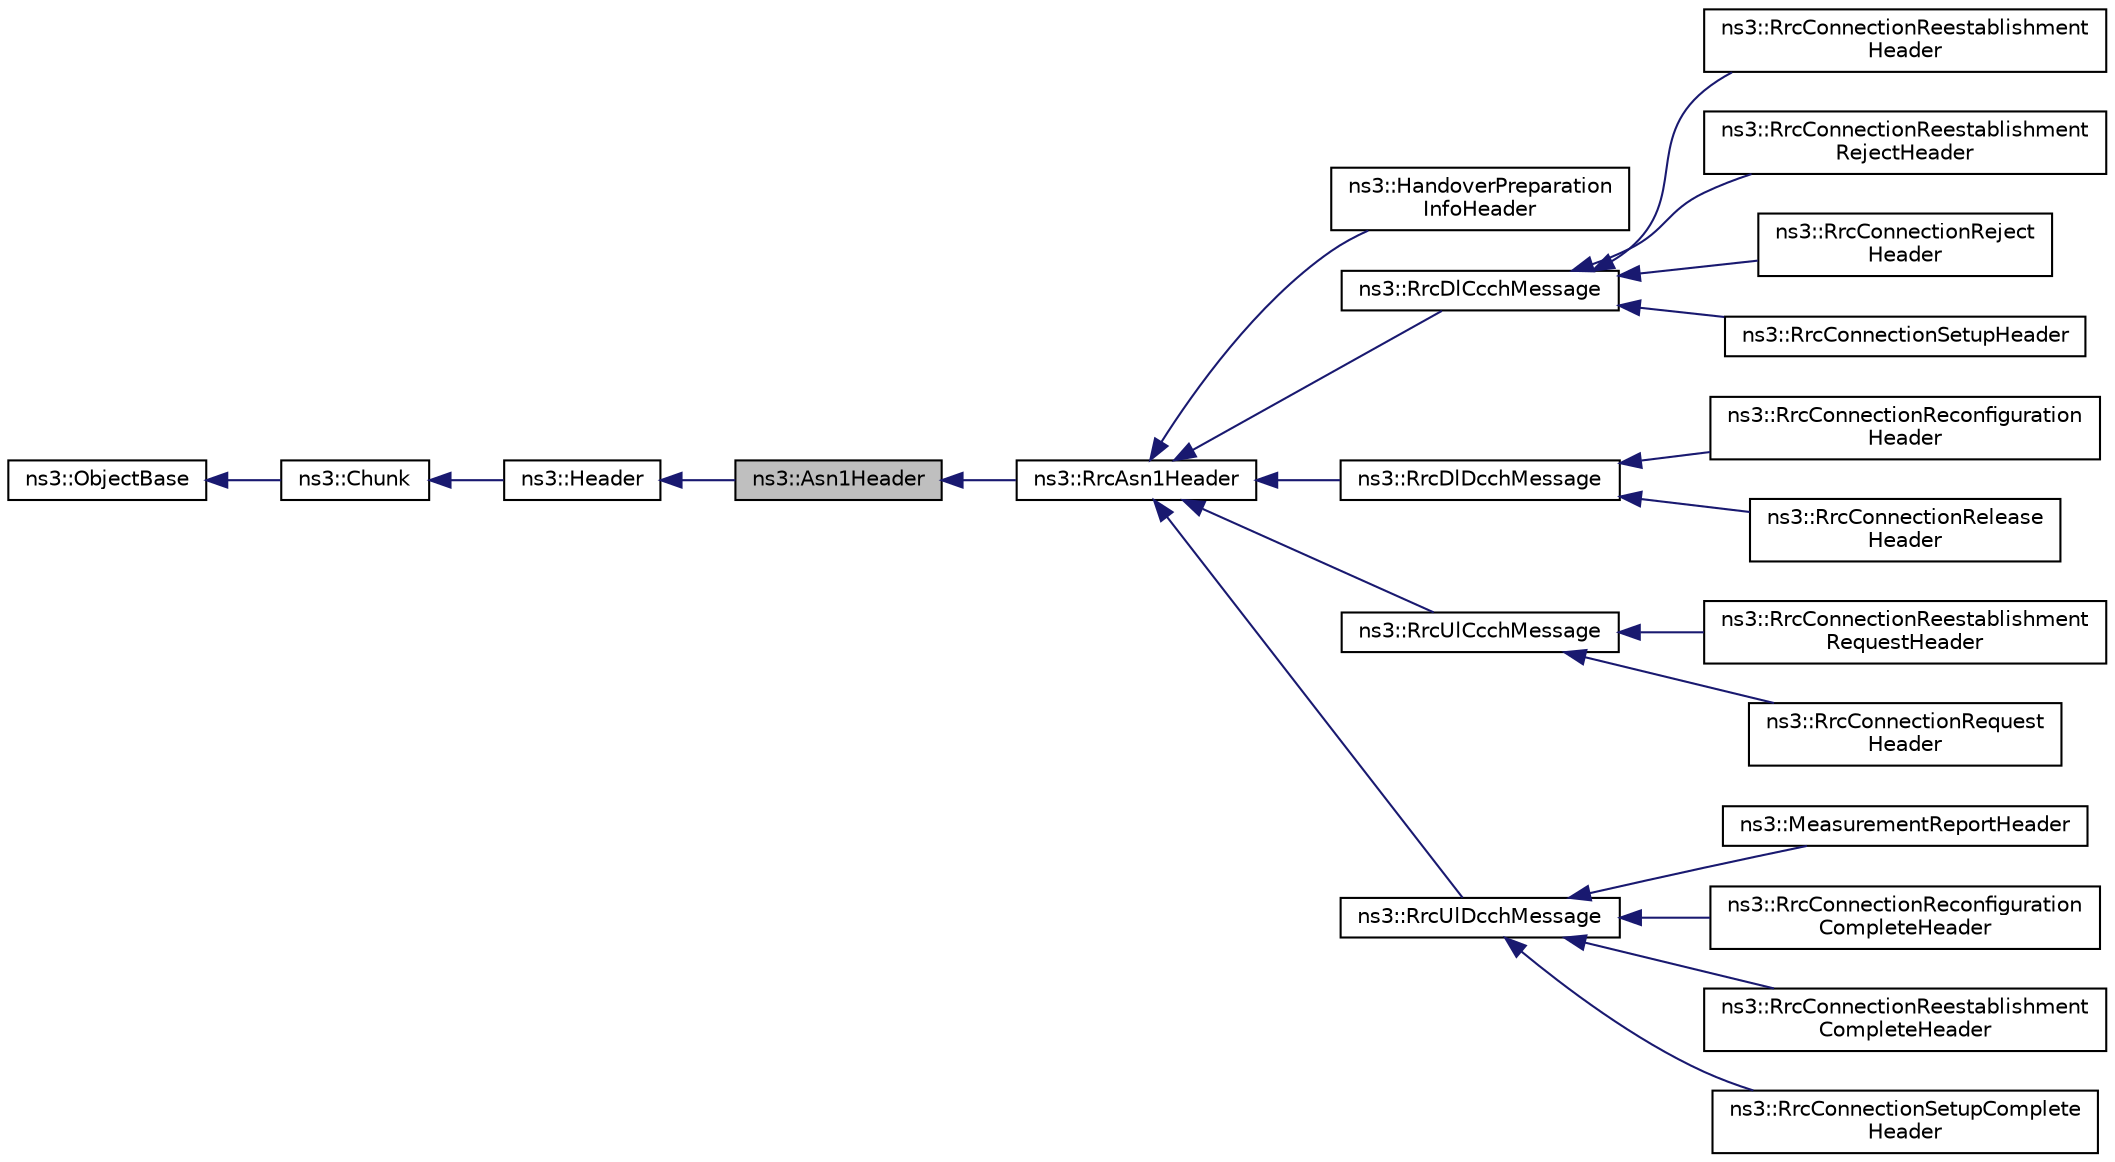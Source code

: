 digraph "ns3::Asn1Header"
{
 // LATEX_PDF_SIZE
  edge [fontname="Helvetica",fontsize="10",labelfontname="Helvetica",labelfontsize="10"];
  node [fontname="Helvetica",fontsize="10",shape=record];
  rankdir="LR";
  Node1 [label="ns3::Asn1Header",height=0.2,width=0.4,color="black", fillcolor="grey75", style="filled", fontcolor="black",tooltip="This class has the purpose to encode Information Elements according to ASN.1 syntax,..."];
  Node2 -> Node1 [dir="back",color="midnightblue",fontsize="10",style="solid",fontname="Helvetica"];
  Node2 [label="ns3::Header",height=0.2,width=0.4,color="black", fillcolor="white", style="filled",URL="$classns3_1_1_header.html",tooltip="Protocol header serialization and deserialization."];
  Node3 -> Node2 [dir="back",color="midnightblue",fontsize="10",style="solid",fontname="Helvetica"];
  Node3 [label="ns3::Chunk",height=0.2,width=0.4,color="black", fillcolor="white", style="filled",URL="$classns3_1_1_chunk.html",tooltip="abstract base class for ns3::Header and ns3::Trailer"];
  Node4 -> Node3 [dir="back",color="midnightblue",fontsize="10",style="solid",fontname="Helvetica"];
  Node4 [label="ns3::ObjectBase",height=0.2,width=0.4,color="black", fillcolor="white", style="filled",URL="$classns3_1_1_object_base.html",tooltip="Anchor the ns-3 type and attribute system."];
  Node1 -> Node5 [dir="back",color="midnightblue",fontsize="10",style="solid",fontname="Helvetica"];
  Node5 [label="ns3::RrcAsn1Header",height=0.2,width=0.4,color="black", fillcolor="white", style="filled",URL="$classns3_1_1_rrc_asn1_header.html",tooltip="This class extends Asn1Header functions, adding serialization/deserialization of some Information ele..."];
  Node5 -> Node6 [dir="back",color="midnightblue",fontsize="10",style="solid",fontname="Helvetica"];
  Node6 [label="ns3::HandoverPreparation\lInfoHeader",height=0.2,width=0.4,color="black", fillcolor="white", style="filled",URL="$classns3_1_1_handover_preparation_info_header.html",tooltip="This class manages the serialization/deserialization of HandoverPreparationInfo IE."];
  Node5 -> Node7 [dir="back",color="midnightblue",fontsize="10",style="solid",fontname="Helvetica"];
  Node7 [label="ns3::RrcDlCcchMessage",height=0.2,width=0.4,color="black", fillcolor="white", style="filled",URL="$classns3_1_1_rrc_dl_ccch_message.html",tooltip="This class only serves to discriminate which message type has been received in downlink (eNb to ue) f..."];
  Node7 -> Node8 [dir="back",color="midnightblue",fontsize="10",style="solid",fontname="Helvetica"];
  Node8 [label="ns3::RrcConnectionReestablishment\lHeader",height=0.2,width=0.4,color="black", fillcolor="white", style="filled",URL="$classns3_1_1_rrc_connection_reestablishment_header.html",tooltip="This class manages the serialization/deserialization of RrcConnectionReestablishment IE."];
  Node7 -> Node9 [dir="back",color="midnightblue",fontsize="10",style="solid",fontname="Helvetica"];
  Node9 [label="ns3::RrcConnectionReestablishment\lRejectHeader",height=0.2,width=0.4,color="black", fillcolor="white", style="filled",URL="$classns3_1_1_rrc_connection_reestablishment_reject_header.html",tooltip="This class manages the serialization/deserialization of RrcConnectionReestablishmentReject IE."];
  Node7 -> Node10 [dir="back",color="midnightblue",fontsize="10",style="solid",fontname="Helvetica"];
  Node10 [label="ns3::RrcConnectionReject\lHeader",height=0.2,width=0.4,color="black", fillcolor="white", style="filled",URL="$classns3_1_1_rrc_connection_reject_header.html",tooltip="This class manages the serialization/deserialization of RrcConnectionReject IE."];
  Node7 -> Node11 [dir="back",color="midnightblue",fontsize="10",style="solid",fontname="Helvetica"];
  Node11 [label="ns3::RrcConnectionSetupHeader",height=0.2,width=0.4,color="black", fillcolor="white", style="filled",URL="$classns3_1_1_rrc_connection_setup_header.html",tooltip="This class manages the serialization/deserialization of RrcConnectionSetup IE."];
  Node5 -> Node12 [dir="back",color="midnightblue",fontsize="10",style="solid",fontname="Helvetica"];
  Node12 [label="ns3::RrcDlDcchMessage",height=0.2,width=0.4,color="black", fillcolor="white", style="filled",URL="$classns3_1_1_rrc_dl_dcch_message.html",tooltip="This class only serves to discriminate which message type has been received in downlink (eNb to ue) f..."];
  Node12 -> Node13 [dir="back",color="midnightblue",fontsize="10",style="solid",fontname="Helvetica"];
  Node13 [label="ns3::RrcConnectionReconfiguration\lHeader",height=0.2,width=0.4,color="black", fillcolor="white", style="filled",URL="$classns3_1_1_rrc_connection_reconfiguration_header.html",tooltip="This class manages the serialization/deserialization of RrcConnectionReconfiguration IE."];
  Node12 -> Node14 [dir="back",color="midnightblue",fontsize="10",style="solid",fontname="Helvetica"];
  Node14 [label="ns3::RrcConnectionRelease\lHeader",height=0.2,width=0.4,color="black", fillcolor="white", style="filled",URL="$classns3_1_1_rrc_connection_release_header.html",tooltip="This class manages the serialization/deserialization of RrcConnectionRelease IE."];
  Node5 -> Node15 [dir="back",color="midnightblue",fontsize="10",style="solid",fontname="Helvetica"];
  Node15 [label="ns3::RrcUlCcchMessage",height=0.2,width=0.4,color="black", fillcolor="white", style="filled",URL="$classns3_1_1_rrc_ul_ccch_message.html",tooltip="This class only serves to discriminate which message type has been received in uplink (ue to eNb) for..."];
  Node15 -> Node16 [dir="back",color="midnightblue",fontsize="10",style="solid",fontname="Helvetica"];
  Node16 [label="ns3::RrcConnectionReestablishment\lRequestHeader",height=0.2,width=0.4,color="black", fillcolor="white", style="filled",URL="$classns3_1_1_rrc_connection_reestablishment_request_header.html",tooltip="This class manages the serialization/deserialization of RRCConnectionReestablishmentRequest IE."];
  Node15 -> Node17 [dir="back",color="midnightblue",fontsize="10",style="solid",fontname="Helvetica"];
  Node17 [label="ns3::RrcConnectionRequest\lHeader",height=0.2,width=0.4,color="black", fillcolor="white", style="filled",URL="$classns3_1_1_rrc_connection_request_header.html",tooltip="This class manages the serialization/deserialization of RrcConnectionRequest IE."];
  Node5 -> Node18 [dir="back",color="midnightblue",fontsize="10",style="solid",fontname="Helvetica"];
  Node18 [label="ns3::RrcUlDcchMessage",height=0.2,width=0.4,color="black", fillcolor="white", style="filled",URL="$classns3_1_1_rrc_ul_dcch_message.html",tooltip="This class only serves to discriminate which message type has been received in uplink (ue to eNb) for..."];
  Node18 -> Node19 [dir="back",color="midnightblue",fontsize="10",style="solid",fontname="Helvetica"];
  Node19 [label="ns3::MeasurementReportHeader",height=0.2,width=0.4,color="black", fillcolor="white", style="filled",URL="$classns3_1_1_measurement_report_header.html",tooltip="This class manages the serialization/deserialization of MeasurementReport IE."];
  Node18 -> Node20 [dir="back",color="midnightblue",fontsize="10",style="solid",fontname="Helvetica"];
  Node20 [label="ns3::RrcConnectionReconfiguration\lCompleteHeader",height=0.2,width=0.4,color="black", fillcolor="white", style="filled",URL="$classns3_1_1_rrc_connection_reconfiguration_complete_header.html",tooltip="This class manages the serialization/deserialization of RrcConnectionSetupComplete IE."];
  Node18 -> Node21 [dir="back",color="midnightblue",fontsize="10",style="solid",fontname="Helvetica"];
  Node21 [label="ns3::RrcConnectionReestablishment\lCompleteHeader",height=0.2,width=0.4,color="black", fillcolor="white", style="filled",URL="$classns3_1_1_rrc_connection_reestablishment_complete_header.html",tooltip="This class manages the serialization/deserialization of RrcConnectionReestablishmentComplete IE."];
  Node18 -> Node22 [dir="back",color="midnightblue",fontsize="10",style="solid",fontname="Helvetica"];
  Node22 [label="ns3::RrcConnectionSetupComplete\lHeader",height=0.2,width=0.4,color="black", fillcolor="white", style="filled",URL="$classns3_1_1_rrc_connection_setup_complete_header.html",tooltip="This class manages the serialization/deserialization of RrcConnectionSetupComplete IE."];
}
